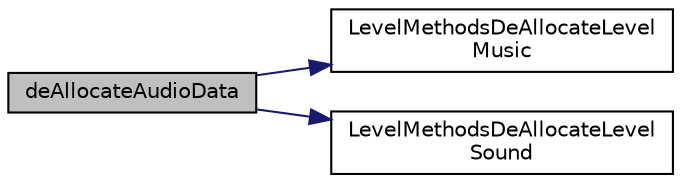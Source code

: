 digraph "deAllocateAudioData"
{
 // LATEX_PDF_SIZE
  edge [fontname="Helvetica",fontsize="10",labelfontname="Helvetica",labelfontsize="10"];
  node [fontname="Helvetica",fontsize="10",shape=record];
  rankdir="LR";
  Node1 [label="deAllocateAudioData",height=0.2,width=0.4,color="black", fillcolor="grey75", style="filled", fontcolor="black",tooltip=" "];
  Node1 -> Node2 [color="midnightblue",fontsize="10",style="solid",fontname="Helvetica"];
  Node2 [label="LevelMethodsDeAllocateLevel\lMusic",height=0.2,width=0.4,color="black", fillcolor="white", style="filled",URL="$_level_methods_8cpp.html#a655a69138ededc60e9710787ea96798d",tooltip=" "];
  Node1 -> Node3 [color="midnightblue",fontsize="10",style="solid",fontname="Helvetica"];
  Node3 [label="LevelMethodsDeAllocateLevel\lSound",height=0.2,width=0.4,color="black", fillcolor="white", style="filled",URL="$_level_methods_8cpp.html#a96de317bddad23a5a4ea37d95849fb11",tooltip=" "];
}
